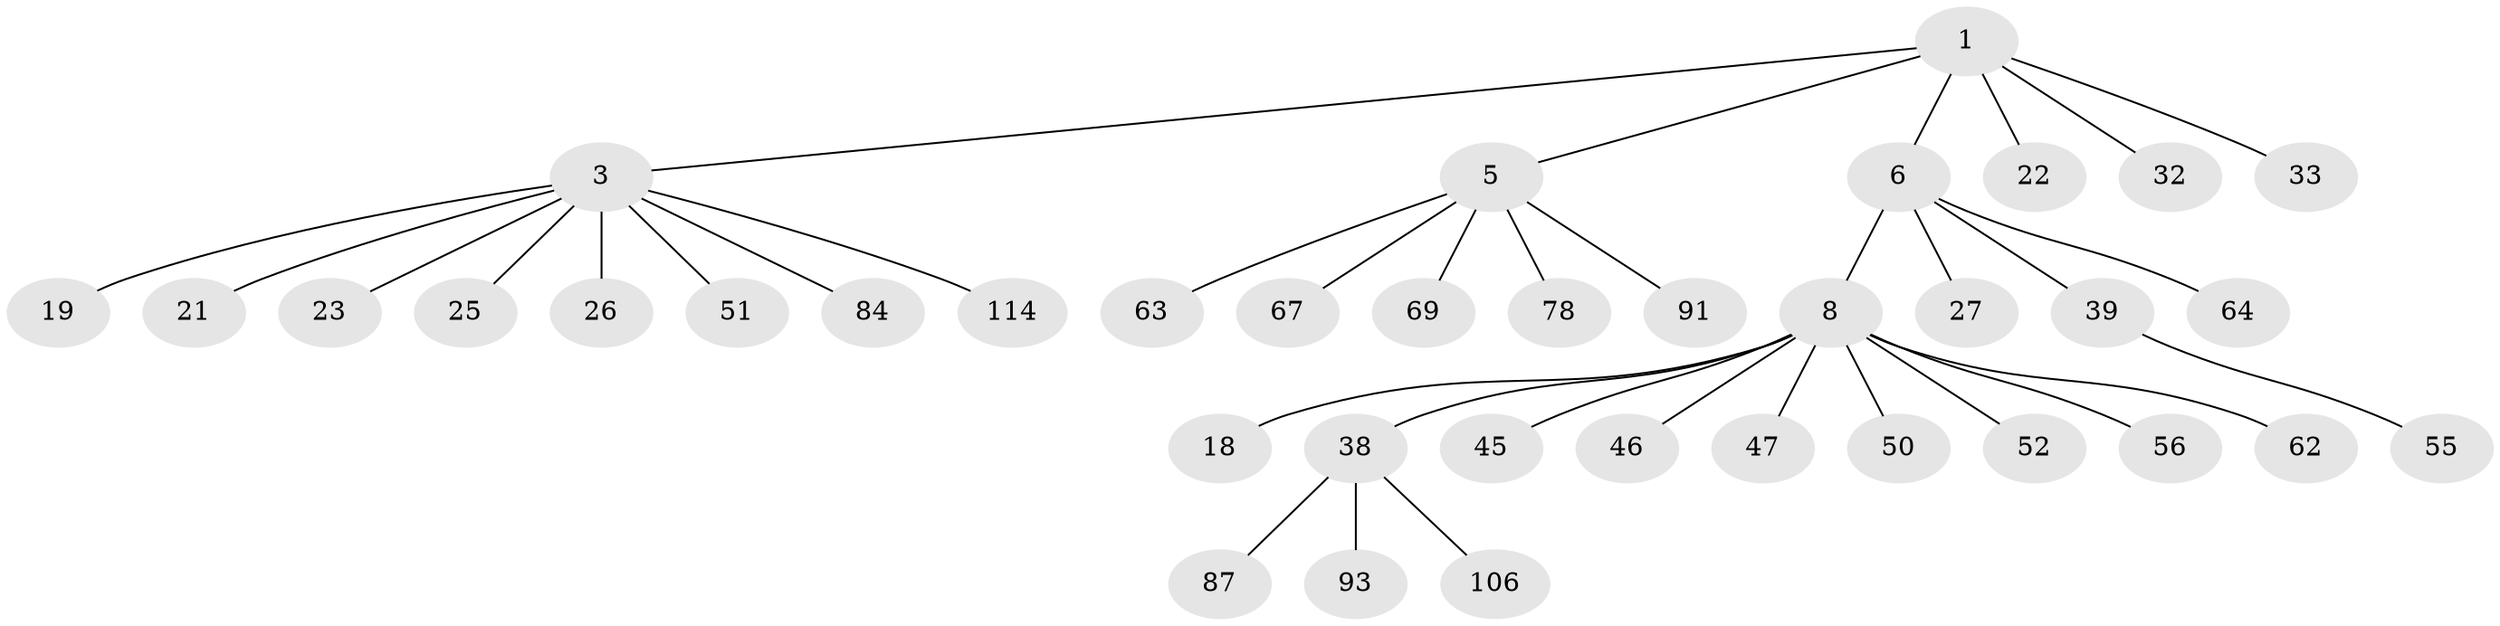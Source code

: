 // original degree distribution, {5: 0.05785123966942149, 7: 0.008264462809917356, 1: 0.512396694214876, 6: 0.024793388429752067, 3: 0.11570247933884298, 4: 0.03305785123966942, 2: 0.24793388429752067}
// Generated by graph-tools (version 1.1) at 2025/19/03/04/25 18:19:10]
// undirected, 37 vertices, 36 edges
graph export_dot {
graph [start="1"]
  node [color=gray90,style=filled];
  1 [super="+2+44+76+31+30"];
  3 [super="+105+12+4+10"];
  5 [super="+15+68+103+9+82"];
  6 [super="+7+24"];
  8 [super="+73+11"];
  18;
  19;
  21 [super="+60"];
  22 [super="+100+86"];
  23;
  25 [super="+36+77"];
  26 [super="+99+35"];
  27 [super="+94"];
  32;
  33;
  38 [super="+54+116"];
  39 [super="+42"];
  45;
  46;
  47;
  50 [super="+96+53"];
  51;
  52 [super="+70"];
  55;
  56;
  62;
  63 [super="+74"];
  64;
  67 [super="+83"];
  69;
  78 [super="+88"];
  84;
  87;
  91;
  93;
  106 [super="+107"];
  114;
  1 -- 32;
  1 -- 33;
  1 -- 3;
  1 -- 5;
  1 -- 6;
  1 -- 22;
  3 -- 114;
  3 -- 19;
  3 -- 51;
  3 -- 84;
  3 -- 23;
  3 -- 25;
  3 -- 26;
  3 -- 21;
  5 -- 67;
  5 -- 69;
  5 -- 78;
  5 -- 63;
  5 -- 91;
  6 -- 8;
  6 -- 27;
  6 -- 39;
  6 -- 64;
  8 -- 38;
  8 -- 45;
  8 -- 46;
  8 -- 47;
  8 -- 18;
  8 -- 50;
  8 -- 52;
  8 -- 56;
  8 -- 62;
  38 -- 106;
  38 -- 93;
  38 -- 87;
  39 -- 55;
}

